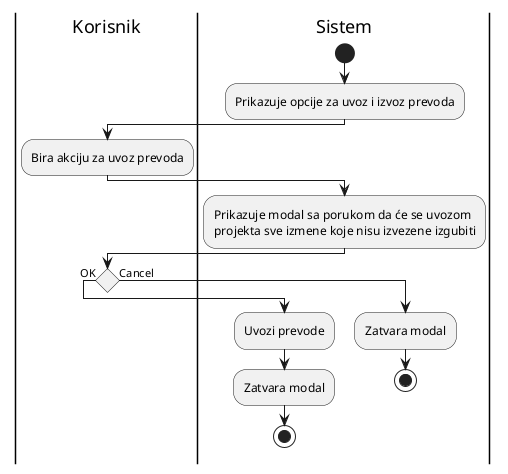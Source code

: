 @startuml Uvoz prevoda
|Korisnik|
|Sistem|
start
:Prikazuje opcije za uvoz i izvoz prevoda;
|Korisnik|
:Bira akciju za uvoz prevoda;
|Sistem|
:Prikazuje modal sa porukom da će se uvozom 
projekta sve izmene koje nisu izvezene izgubiti;
|Korisnik|
if () is (OK) then
|Sistem|
:Uvozi prevode;
:Zatvara modal;
stop
else (Cancel)
|Sistem|
:Zatvara modal;
stop
endif
@enduml
